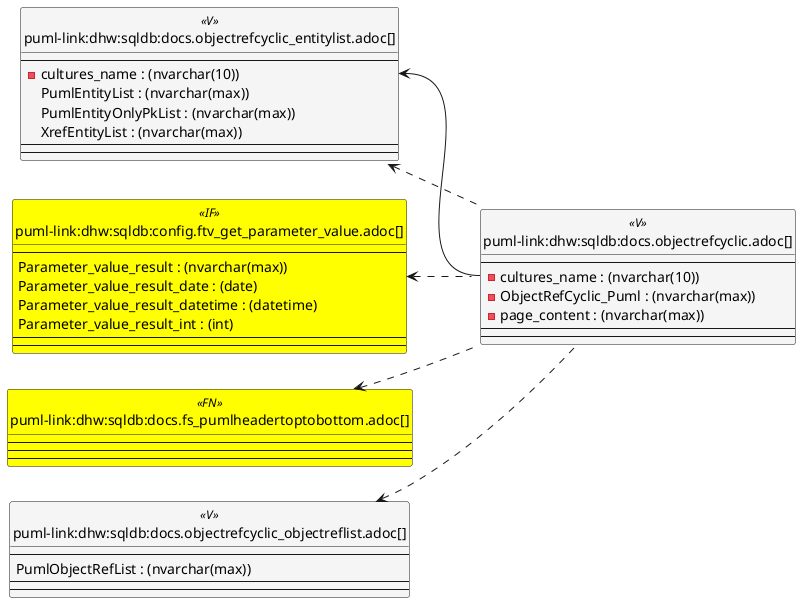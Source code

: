@startuml
left to right direction
'top to bottom direction
hide circle
'avoide "." issues:
set namespaceSeparator none


skinparam class {
  BackgroundColor White
  BackgroundColor<<FN>> Yellow
  BackgroundColor<<FS>> Yellow
  BackgroundColor<<FT>> LightGray
  BackgroundColor<<IF>> Yellow
  BackgroundColor<<IS>> Yellow
  BackgroundColor<<P>> Aqua
  BackgroundColor<<PC>> Aqua
  BackgroundColor<<SN>> Yellow
  BackgroundColor<<SO>> SlateBlue
  BackgroundColor<<TF>> LightGray
  BackgroundColor<<TR>> Tomato
  BackgroundColor<<U>> White
  BackgroundColor<<V>> WhiteSmoke
  BackgroundColor<<X>> Aqua
  BackgroundColor<<external>> AliceBlue
}


entity "puml-link:dhw:sqldb:config.ftv_get_parameter_value.adoc[]" as config.ftv_get_parameter_value << IF >> {
  --
  Parameter_value_result : (nvarchar(max))
  Parameter_value_result_date : (date)
  Parameter_value_result_datetime : (datetime)
  Parameter_value_result_int : (int)
  --
  --
}

entity "puml-link:dhw:sqldb:docs.fs_pumlheadertoptobottom.adoc[]" as docs.fs_PumlHeaderTopToBottom << FN >> {
  --
  --
  --
}

entity "puml-link:dhw:sqldb:docs.objectrefcyclic.adoc[]" as docs.ObjectRefCyclic << V >> {
  --
  - cultures_name : (nvarchar(10))
  - ObjectRefCyclic_Puml : (nvarchar(max))
  - page_content : (nvarchar(max))
  --
  --
}

entity "puml-link:dhw:sqldb:docs.objectrefcyclic_entitylist.adoc[]" as docs.ObjectRefCyclic_EntityList << V >> {
  --
  - cultures_name : (nvarchar(10))
  PumlEntityList : (nvarchar(max))
  PumlEntityOnlyPkList : (nvarchar(max))
  XrefEntityList : (nvarchar(max))
  --
  --
}

entity "puml-link:dhw:sqldb:docs.objectrefcyclic_objectreflist.adoc[]" as docs.ObjectRefCyclic_ObjectRefList << V >> {
  --
  PumlObjectRefList : (nvarchar(max))
  --
  --
}

config.ftv_get_parameter_value <.. docs.ObjectRefCyclic
docs.fs_PumlHeaderTopToBottom <.. docs.ObjectRefCyclic
docs.ObjectRefCyclic_EntityList <.. docs.ObjectRefCyclic
docs.ObjectRefCyclic_ObjectRefList <.. docs.ObjectRefCyclic
"docs.ObjectRefCyclic_EntityList::cultures_name" <-- "docs.ObjectRefCyclic::cultures_name"
@enduml

